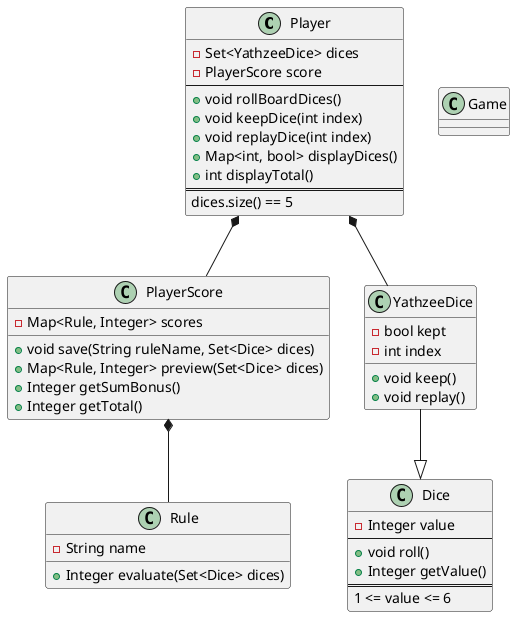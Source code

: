 @startuml
class Player {
    -Set<YathzeeDice> dices
    -PlayerScore score
    --
    +void rollBoardDices()
    +void keepDice(int index)
    +void replayDice(int index)
    +Map<int, bool> displayDices()
    +int displayTotal()
    ==
    dices.size() == 5
}

class PlayerScore {
    -Map<Rule, Integer> scores
    +void save(String ruleName, Set<Dice> dices)
    +Map<Rule, Integer> preview(Set<Dice> dices)
    +Integer getSumBonus()
    +Integer getTotal()
}

class Rule {
    -String name
    +Integer evaluate(Set<Dice> dices)
}

class YathzeeDice {
    -bool kept
    -int index
    +void keep()
    +void replay()
}

class Dice {
    -Integer value
    --
    +void roll()
    +Integer getValue()
    ==
    1 <= value <= 6
}

class Game

Player *-- YathzeeDice
Player *-- PlayerScore
PlayerScore *-- Rule
YathzeeDice --|> Dice

@enduml